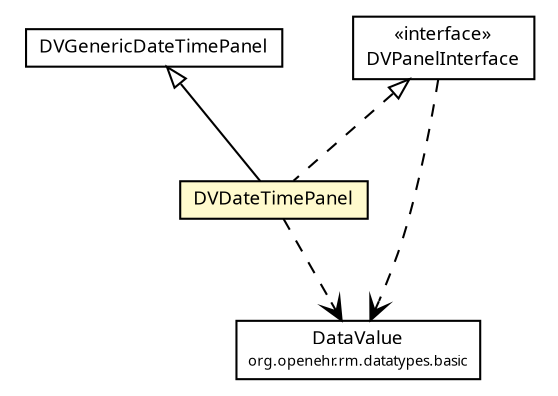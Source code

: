 #!/usr/local/bin/dot
#
# Class diagram 
# Generated by UMLGraph version R5_6 (http://www.umlgraph.org/)
#

digraph G {
	edge [fontname="Trebuchet MS",fontsize=10,labelfontname="Trebuchet MS",labelfontsize=10];
	node [fontname="Trebuchet MS",fontsize=10,shape=plaintext];
	nodesep=0.25;
	ranksep=0.5;
	// se.cambio.cds.openehr.view.panels.DVPanelInterface
	c126040 [label=<<table title="se.cambio.cds.openehr.view.panels.DVPanelInterface" border="0" cellborder="1" cellspacing="0" cellpadding="2" port="p" href="./DVPanelInterface.html">
		<tr><td><table border="0" cellspacing="0" cellpadding="1">
<tr><td align="center" balign="center"> &#171;interface&#187; </td></tr>
<tr><td align="center" balign="center"><font face="Trebuchet MS"> DVPanelInterface </font></td></tr>
		</table></td></tr>
		</table>>, URL="./DVPanelInterface.html", fontname="Trebuchet MS", fontcolor="black", fontsize=9.0];
	// se.cambio.cds.openehr.view.panels.DVGenericDateTimePanel
	c126044 [label=<<table title="se.cambio.cds.openehr.view.panels.DVGenericDateTimePanel" border="0" cellborder="1" cellspacing="0" cellpadding="2" port="p" href="./DVGenericDateTimePanel.html">
		<tr><td><table border="0" cellspacing="0" cellpadding="1">
<tr><td align="center" balign="center"><font face="Trebuchet MS"> DVGenericDateTimePanel </font></td></tr>
		</table></td></tr>
		</table>>, URL="./DVGenericDateTimePanel.html", fontname="Trebuchet MS", fontcolor="black", fontsize=9.0];
	// se.cambio.cds.openehr.view.panels.DVDateTimePanel
	c126046 [label=<<table title="se.cambio.cds.openehr.view.panels.DVDateTimePanel" border="0" cellborder="1" cellspacing="0" cellpadding="2" port="p" bgcolor="lemonChiffon" href="./DVDateTimePanel.html">
		<tr><td><table border="0" cellspacing="0" cellpadding="1">
<tr><td align="center" balign="center"><font face="Trebuchet MS"> DVDateTimePanel </font></td></tr>
		</table></td></tr>
		</table>>, URL="./DVDateTimePanel.html", fontname="Trebuchet MS", fontcolor="black", fontsize=9.0];
	//se.cambio.cds.openehr.view.panels.DVDateTimePanel extends se.cambio.cds.openehr.view.panels.DVGenericDateTimePanel
	c126044:p -> c126046:p [dir=back,arrowtail=empty];
	//se.cambio.cds.openehr.view.panels.DVDateTimePanel implements se.cambio.cds.openehr.view.panels.DVPanelInterface
	c126040:p -> c126046:p [dir=back,arrowtail=empty,style=dashed];
	// se.cambio.cds.openehr.view.panels.DVPanelInterface DEPEND org.openehr.rm.datatypes.basic.DataValue
	c126040:p -> c126211:p [taillabel="", label="", headlabel="", fontname="Trebuchet MS", fontcolor="black", fontsize=10.0, color="black", arrowhead=open, style=dashed];
	// se.cambio.cds.openehr.view.panels.DVDateTimePanel DEPEND org.openehr.rm.datatypes.basic.DataValue
	c126046:p -> c126211:p [taillabel="", label="", headlabel="", fontname="Trebuchet MS", fontcolor="black", fontsize=10.0, color="black", arrowhead=open, style=dashed];
	// org.openehr.rm.datatypes.basic.DataValue
	c126211 [label=<<table title="org.openehr.rm.datatypes.basic.DataValue" border="0" cellborder="1" cellspacing="0" cellpadding="2" port="p" href="http://java.sun.com/j2se/1.4.2/docs/api/org/openehr/rm/datatypes/basic/DataValue.html">
		<tr><td><table border="0" cellspacing="0" cellpadding="1">
<tr><td align="center" balign="center"><font face="Trebuchet MS"> DataValue </font></td></tr>
<tr><td align="center" balign="center"><font face="Trebuchet MS" point-size="7.0"> org.openehr.rm.datatypes.basic </font></td></tr>
		</table></td></tr>
		</table>>, URL="http://java.sun.com/j2se/1.4.2/docs/api/org/openehr/rm/datatypes/basic/DataValue.html", fontname="Trebuchet MS", fontcolor="black", fontsize=9.0];
}

